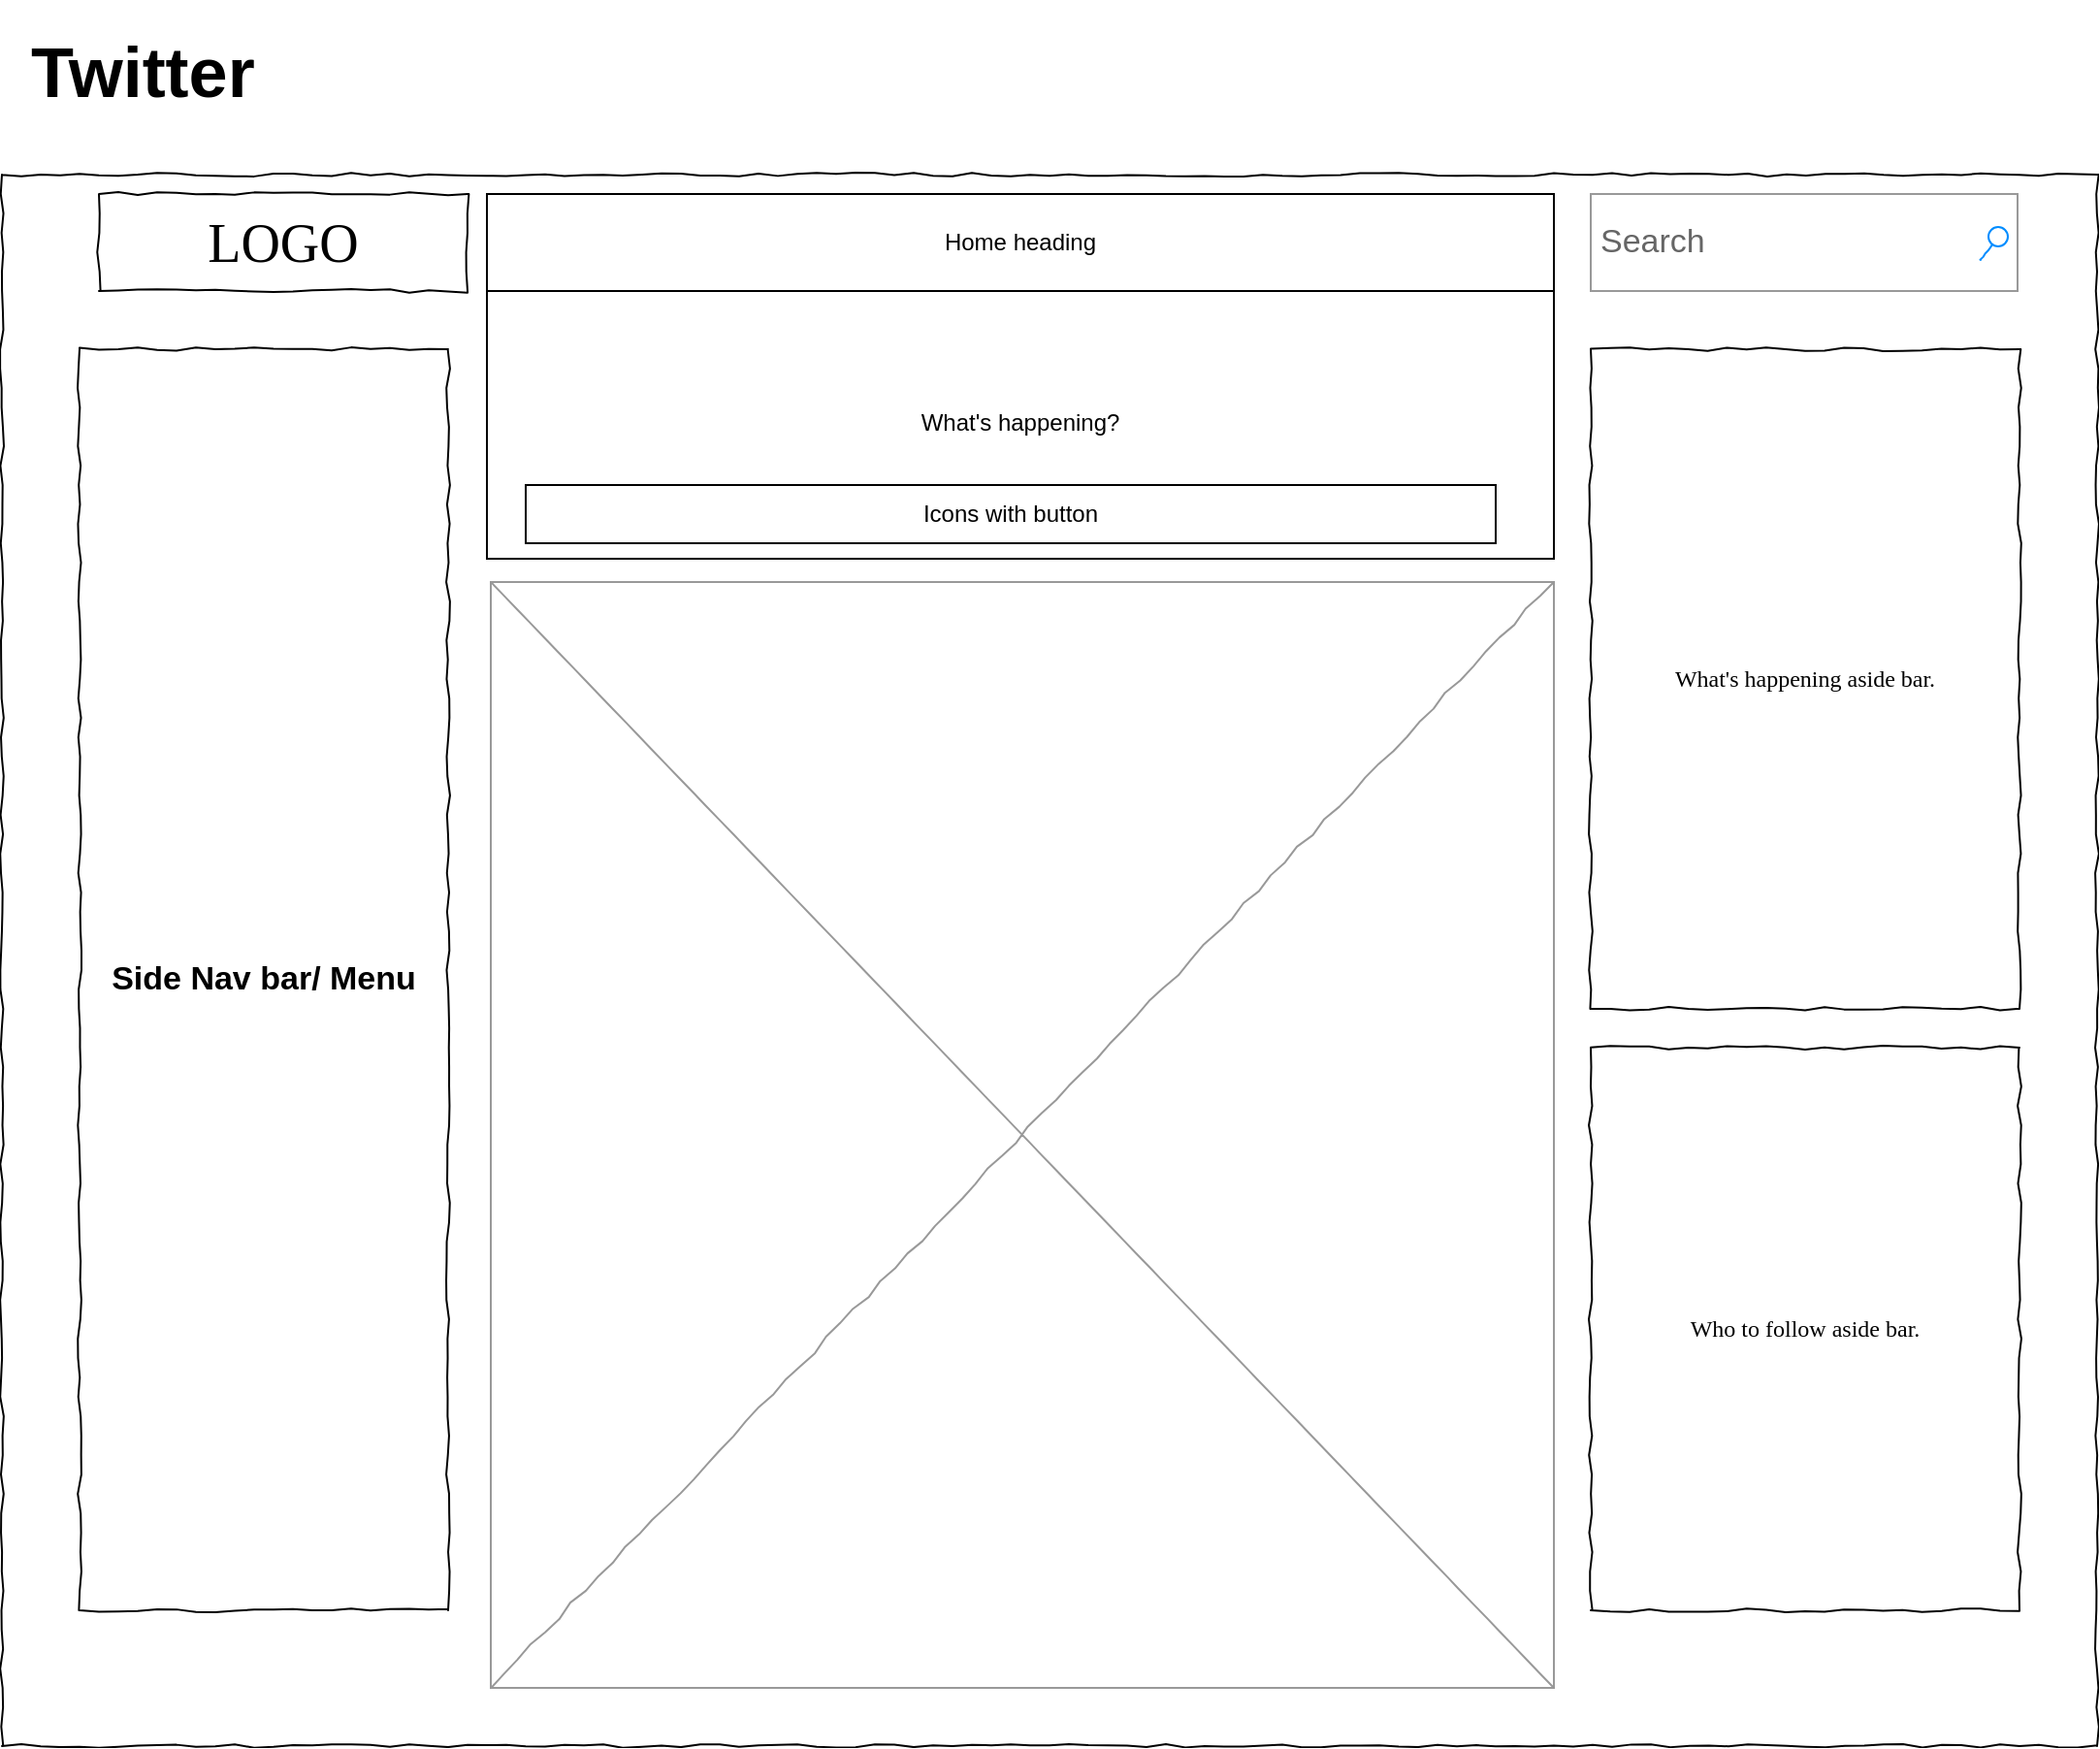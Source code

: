 <mxfile version="14.4.9" type="github"><diagram name="Page-1" id="03018318-947c-dd8e-b7a3-06fadd420f32"><mxGraphModel dx="1038" dy="1398" grid="1" gridSize="10" guides="1" tooltips="1" connect="1" arrows="1" fold="1" page="1" pageScale="1" pageWidth="1100" pageHeight="850" background="#ffffff" math="0" shadow="0"><root><mxCell id="0"/><mxCell id="1" parent="0"/><mxCell id="677b7b8949515195-1" value="" style="whiteSpace=wrap;html=1;rounded=0;shadow=0;labelBackgroundColor=none;strokeColor=#000000;strokeWidth=1;fillColor=none;fontFamily=Verdana;fontSize=12;fontColor=#000000;align=center;comic=1;" parent="1" vertex="1"><mxGeometry y="-10" width="1080" height="810" as="geometry"/></mxCell><mxCell id="677b7b8949515195-2" value="LOGO" style="whiteSpace=wrap;html=1;rounded=0;shadow=0;labelBackgroundColor=none;strokeWidth=1;fontFamily=Verdana;fontSize=28;align=center;comic=1;" parent="1" vertex="1"><mxGeometry x="50" width="190" height="50" as="geometry"/></mxCell><mxCell id="677b7b8949515195-3" value="Search" style="strokeWidth=1;shadow=0;dashed=0;align=center;html=1;shape=mxgraph.mockup.forms.searchBox;strokeColor=#999999;mainText=;strokeColor2=#008cff;fontColor=#666666;fontSize=17;align=left;spacingLeft=3;rounded=0;labelBackgroundColor=none;comic=1;" parent="1" vertex="1"><mxGeometry x="819" width="220" height="50" as="geometry"/></mxCell><mxCell id="677b7b8949515195-8" value="&lt;b&gt;&lt;font style=&quot;font-size: 17px&quot;&gt;Side Nav bar/ Menu&lt;/font&gt;&lt;/b&gt;" style="whiteSpace=wrap;html=1;rounded=0;shadow=0;labelBackgroundColor=none;strokeWidth=1;fillColor=none;fontFamily=Helvetica;fontSize=12;align=center;comic=1;" parent="1" vertex="1"><mxGeometry x="40" y="80" width="190" height="650" as="geometry"/></mxCell><mxCell id="677b7b8949515195-16" value="" style="verticalLabelPosition=bottom;shadow=0;dashed=0;align=center;html=1;verticalAlign=top;strokeWidth=1;shape=mxgraph.mockup.graphics.simpleIcon;strokeColor=#999999;rounded=0;labelBackgroundColor=none;fontFamily=Verdana;fontSize=14;fontColor=#000000;comic=1;" parent="1" vertex="1"><mxGeometry x="252" y="200" width="548" height="570" as="geometry"/></mxCell><mxCell id="677b7b8949515195-25" value="What's happening aside bar." style="whiteSpace=wrap;html=1;rounded=0;shadow=0;labelBackgroundColor=none;strokeWidth=1;fillColor=none;fontFamily=Verdana;fontSize=12;align=center;comic=1;" parent="1" vertex="1"><mxGeometry x="819" y="80" width="221" height="340" as="geometry"/></mxCell><mxCell id="677b7b8949515195-26" value="Who to follow aside bar." style="whiteSpace=wrap;html=1;rounded=0;shadow=0;labelBackgroundColor=none;strokeWidth=1;fillColor=none;fontFamily=Verdana;fontSize=12;align=center;comic=1;" parent="1" vertex="1"><mxGeometry x="819" y="440" width="221" height="290" as="geometry"/></mxCell><mxCell id="BfkWd_Lkk3Fwh7lcmiUQ-1" value="What's happening?" style="rounded=0;whiteSpace=wrap;html=1;fontFamily=Helvetica;" vertex="1" parent="1"><mxGeometry x="250" y="48" width="550" height="140" as="geometry"/></mxCell><mxCell id="BfkWd_Lkk3Fwh7lcmiUQ-2" value="Icons with button" style="rounded=0;whiteSpace=wrap;html=1;fontFamily=Helvetica;" vertex="1" parent="1"><mxGeometry x="270" y="150" width="500" height="30" as="geometry"/></mxCell><mxCell id="BfkWd_Lkk3Fwh7lcmiUQ-3" value="Home heading" style="rounded=0;whiteSpace=wrap;html=1;fontFamily=Helvetica;" vertex="1" parent="1"><mxGeometry x="250" width="550" height="50" as="geometry"/></mxCell><mxCell id="BfkWd_Lkk3Fwh7lcmiUQ-6" value="&lt;h1&gt;&lt;font style=&quot;font-size: 36px&quot;&gt;Twitter&lt;/font&gt;&lt;/h1&gt;" style="text;html=1;strokeColor=none;fillColor=none;spacing=5;spacingTop=-20;whiteSpace=wrap;overflow=hidden;rounded=0;fontFamily=Helvetica;" vertex="1" parent="1"><mxGeometry x="10" y="-90" width="190" height="120" as="geometry"/></mxCell></root></mxGraphModel></diagram></mxfile>